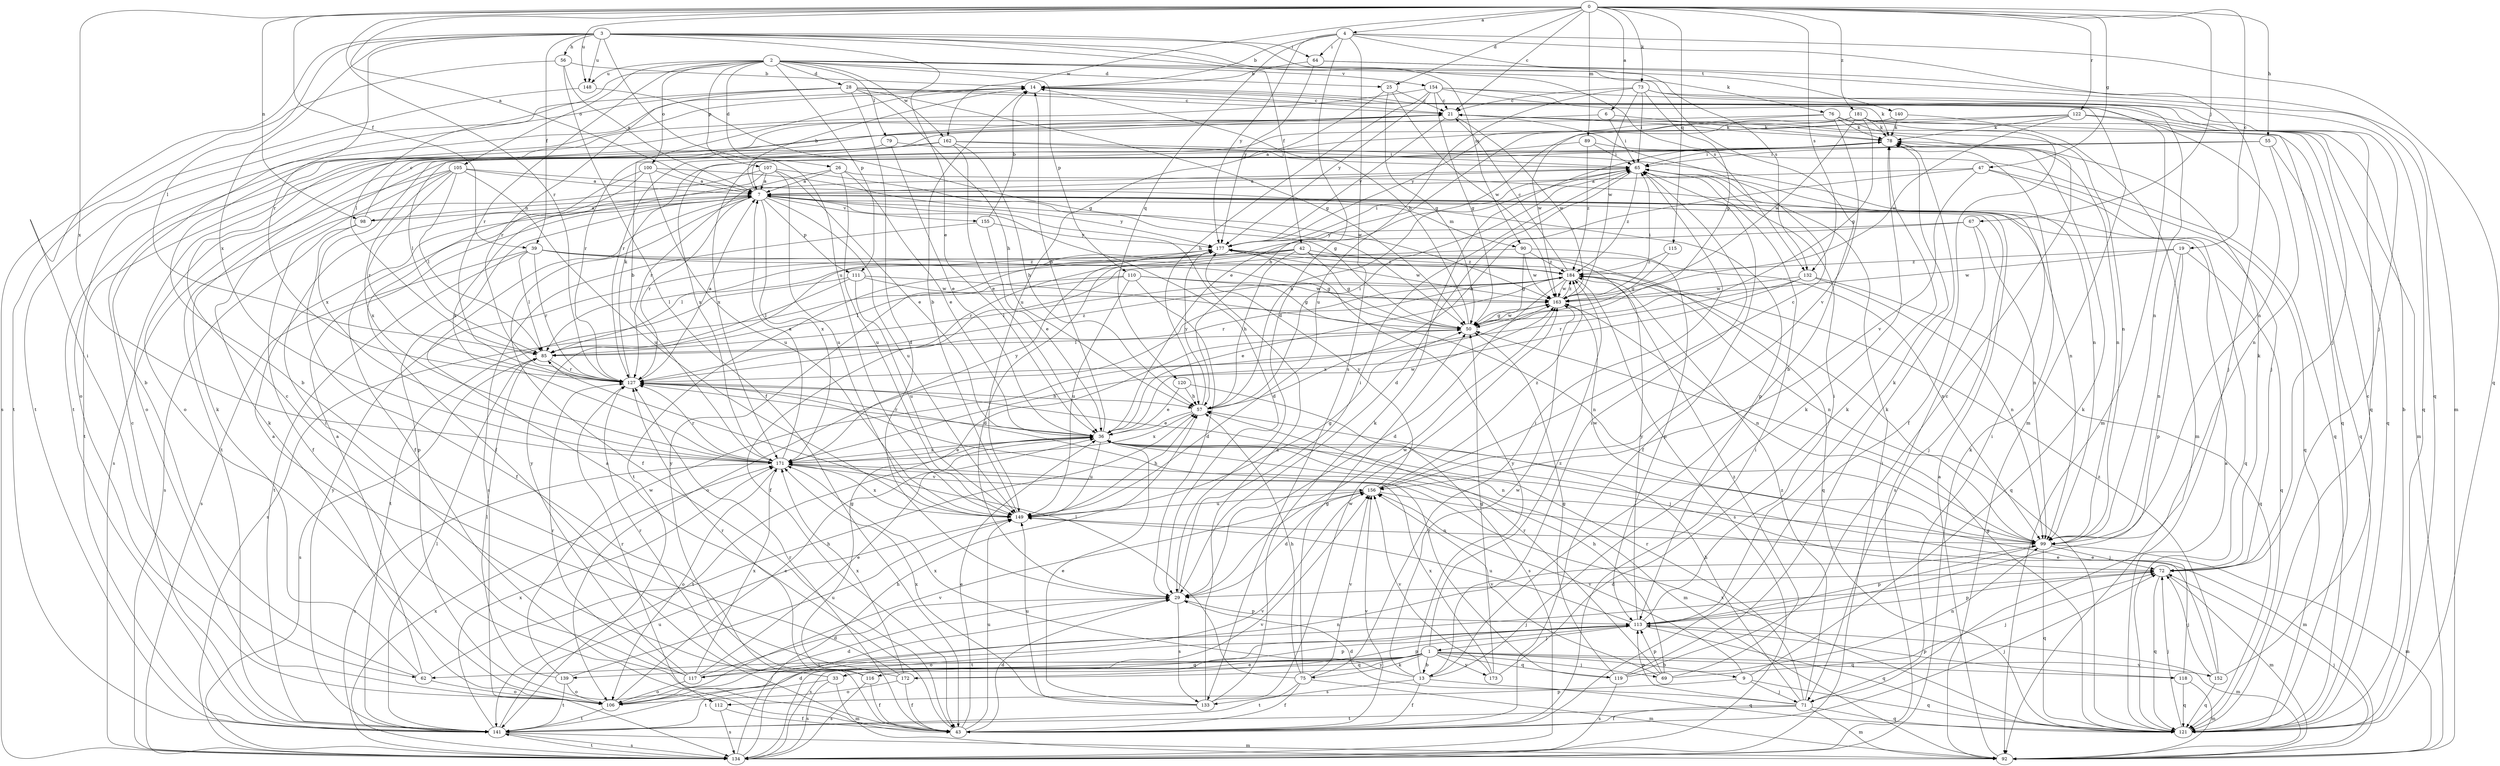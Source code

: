 strict digraph  {
0;
1;
2;
3;
4;
6;
7;
9;
13;
14;
19;
21;
25;
26;
28;
29;
33;
36;
39;
42;
43;
47;
50;
55;
56;
57;
62;
64;
65;
67;
69;
71;
72;
73;
75;
76;
78;
79;
85;
89;
90;
92;
98;
99;
100;
105;
106;
107;
110;
111;
112;
113;
115;
116;
117;
118;
119;
120;
121;
122;
127;
132;
133;
134;
139;
140;
141;
148;
149;
152;
154;
155;
156;
162;
163;
171;
172;
173;
177;
181;
184;
0 -> 4  [label=a];
0 -> 6  [label=a];
0 -> 7  [label=a];
0 -> 19  [label=c];
0 -> 21  [label=c];
0 -> 25  [label=d];
0 -> 39  [label=f];
0 -> 47  [label=g];
0 -> 55  [label=h];
0 -> 67  [label=j];
0 -> 73  [label=k];
0 -> 89  [label=m];
0 -> 98  [label=n];
0 -> 115  [label=q];
0 -> 122  [label=r];
0 -> 127  [label=r];
0 -> 132  [label=s];
0 -> 148  [label=u];
0 -> 162  [label=w];
0 -> 171  [label=x];
0 -> 181  [label=z];
1 -> 9  [label=b];
1 -> 13  [label=b];
1 -> 33  [label=e];
1 -> 62  [label=i];
1 -> 69  [label=j];
1 -> 75  [label=k];
1 -> 116  [label=q];
1 -> 117  [label=q];
1 -> 118  [label=q];
1 -> 119  [label=q];
1 -> 139  [label=t];
1 -> 152  [label=v];
1 -> 172  [label=y];
1 -> 173  [label=y];
1 -> 184  [label=z];
2 -> 13  [label=b];
2 -> 25  [label=d];
2 -> 26  [label=d];
2 -> 28  [label=d];
2 -> 76  [label=k];
2 -> 79  [label=l];
2 -> 85  [label=l];
2 -> 100  [label=o];
2 -> 105  [label=o];
2 -> 107  [label=p];
2 -> 110  [label=p];
2 -> 111  [label=p];
2 -> 127  [label=r];
2 -> 148  [label=u];
2 -> 154  [label=v];
2 -> 162  [label=w];
3 -> 36  [label=e];
3 -> 39  [label=f];
3 -> 42  [label=f];
3 -> 56  [label=h];
3 -> 62  [label=i];
3 -> 64  [label=i];
3 -> 85  [label=l];
3 -> 90  [label=m];
3 -> 127  [label=r];
3 -> 132  [label=s];
3 -> 140  [label=t];
3 -> 148  [label=u];
3 -> 149  [label=u];
3 -> 171  [label=x];
4 -> 14  [label=b];
4 -> 29  [label=d];
4 -> 64  [label=i];
4 -> 71  [label=j];
4 -> 120  [label=q];
4 -> 121  [label=q];
4 -> 132  [label=s];
4 -> 133  [label=s];
4 -> 177  [label=y];
6 -> 65  [label=i];
6 -> 78  [label=k];
6 -> 106  [label=o];
7 -> 14  [label=b];
7 -> 29  [label=d];
7 -> 43  [label=f];
7 -> 71  [label=j];
7 -> 90  [label=m];
7 -> 98  [label=n];
7 -> 111  [label=p];
7 -> 112  [label=p];
7 -> 121  [label=q];
7 -> 127  [label=r];
7 -> 149  [label=u];
7 -> 155  [label=v];
7 -> 171  [label=x];
7 -> 177  [label=y];
9 -> 71  [label=j];
9 -> 78  [label=k];
9 -> 112  [label=p];
9 -> 121  [label=q];
9 -> 156  [label=v];
13 -> 43  [label=f];
13 -> 65  [label=i];
13 -> 78  [label=k];
13 -> 121  [label=q];
13 -> 133  [label=s];
13 -> 163  [label=w];
13 -> 171  [label=x];
13 -> 177  [label=y];
14 -> 21  [label=c];
14 -> 78  [label=k];
14 -> 99  [label=n];
19 -> 99  [label=n];
19 -> 113  [label=p];
19 -> 121  [label=q];
19 -> 163  [label=w];
19 -> 184  [label=z];
21 -> 78  [label=k];
21 -> 127  [label=r];
21 -> 163  [label=w];
21 -> 177  [label=y];
25 -> 21  [label=c];
25 -> 50  [label=g];
25 -> 149  [label=u];
25 -> 163  [label=w];
26 -> 7  [label=a];
26 -> 36  [label=e];
26 -> 99  [label=n];
26 -> 127  [label=r];
26 -> 149  [label=u];
28 -> 21  [label=c];
28 -> 29  [label=d];
28 -> 50  [label=g];
28 -> 57  [label=h];
28 -> 92  [label=m];
28 -> 106  [label=o];
28 -> 127  [label=r];
28 -> 141  [label=t];
29 -> 65  [label=i];
29 -> 113  [label=p];
29 -> 133  [label=s];
29 -> 163  [label=w];
33 -> 65  [label=i];
33 -> 92  [label=m];
33 -> 113  [label=p];
33 -> 127  [label=r];
33 -> 134  [label=s];
33 -> 141  [label=t];
36 -> 14  [label=b];
36 -> 72  [label=j];
36 -> 92  [label=m];
36 -> 99  [label=n];
36 -> 127  [label=r];
36 -> 141  [label=t];
36 -> 149  [label=u];
36 -> 163  [label=w];
36 -> 171  [label=x];
39 -> 50  [label=g];
39 -> 85  [label=l];
39 -> 121  [label=q];
39 -> 127  [label=r];
39 -> 134  [label=s];
39 -> 141  [label=t];
39 -> 184  [label=z];
42 -> 29  [label=d];
42 -> 50  [label=g];
42 -> 57  [label=h];
42 -> 85  [label=l];
42 -> 99  [label=n];
42 -> 121  [label=q];
42 -> 127  [label=r];
42 -> 184  [label=z];
43 -> 7  [label=a];
43 -> 29  [label=d];
43 -> 36  [label=e];
43 -> 65  [label=i];
43 -> 72  [label=j];
43 -> 127  [label=r];
43 -> 149  [label=u];
43 -> 156  [label=v];
47 -> 7  [label=a];
47 -> 57  [label=h];
47 -> 72  [label=j];
47 -> 121  [label=q];
47 -> 156  [label=v];
50 -> 14  [label=b];
50 -> 85  [label=l];
50 -> 163  [label=w];
55 -> 65  [label=i];
55 -> 99  [label=n];
55 -> 121  [label=q];
55 -> 171  [label=x];
56 -> 7  [label=a];
56 -> 14  [label=b];
56 -> 43  [label=f];
56 -> 134  [label=s];
57 -> 36  [label=e];
57 -> 65  [label=i];
57 -> 171  [label=x];
57 -> 177  [label=y];
62 -> 7  [label=a];
62 -> 14  [label=b];
62 -> 57  [label=h];
62 -> 78  [label=k];
62 -> 106  [label=o];
64 -> 14  [label=b];
64 -> 92  [label=m];
64 -> 121  [label=q];
64 -> 177  [label=y];
65 -> 7  [label=a];
65 -> 29  [label=d];
65 -> 43  [label=f];
65 -> 57  [label=h];
65 -> 184  [label=z];
67 -> 99  [label=n];
67 -> 134  [label=s];
67 -> 141  [label=t];
67 -> 177  [label=y];
69 -> 57  [label=h];
69 -> 72  [label=j];
69 -> 113  [label=p];
69 -> 127  [label=r];
69 -> 156  [label=v];
69 -> 184  [label=z];
71 -> 29  [label=d];
71 -> 43  [label=f];
71 -> 57  [label=h];
71 -> 65  [label=i];
71 -> 92  [label=m];
71 -> 113  [label=p];
71 -> 121  [label=q];
71 -> 127  [label=r];
71 -> 141  [label=t];
71 -> 184  [label=z];
72 -> 29  [label=d];
72 -> 78  [label=k];
72 -> 92  [label=m];
72 -> 113  [label=p];
72 -> 121  [label=q];
73 -> 21  [label=c];
73 -> 50  [label=g];
73 -> 65  [label=i];
73 -> 72  [label=j];
73 -> 121  [label=q];
73 -> 149  [label=u];
73 -> 163  [label=w];
75 -> 43  [label=f];
75 -> 50  [label=g];
75 -> 57  [label=h];
75 -> 65  [label=i];
75 -> 85  [label=l];
75 -> 92  [label=m];
75 -> 141  [label=t];
75 -> 156  [label=v];
76 -> 78  [label=k];
76 -> 99  [label=n];
76 -> 106  [label=o];
76 -> 121  [label=q];
76 -> 156  [label=v];
76 -> 177  [label=y];
78 -> 65  [label=i];
78 -> 99  [label=n];
79 -> 36  [label=e];
79 -> 65  [label=i];
79 -> 171  [label=x];
85 -> 127  [label=r];
85 -> 134  [label=s];
85 -> 184  [label=z];
89 -> 65  [label=i];
89 -> 121  [label=q];
89 -> 171  [label=x];
89 -> 184  [label=z];
90 -> 43  [label=f];
90 -> 50  [label=g];
90 -> 113  [label=p];
90 -> 163  [label=w];
90 -> 184  [label=z];
92 -> 7  [label=a];
92 -> 72  [label=j];
98 -> 7  [label=a];
98 -> 21  [label=c];
98 -> 43  [label=f];
98 -> 134  [label=s];
99 -> 72  [label=j];
99 -> 92  [label=m];
99 -> 113  [label=p];
99 -> 121  [label=q];
99 -> 163  [label=w];
100 -> 7  [label=a];
100 -> 43  [label=f];
100 -> 50  [label=g];
100 -> 149  [label=u];
100 -> 171  [label=x];
105 -> 7  [label=a];
105 -> 43  [label=f];
105 -> 85  [label=l];
105 -> 113  [label=p];
105 -> 127  [label=r];
105 -> 134  [label=s];
105 -> 149  [label=u];
105 -> 171  [label=x];
106 -> 29  [label=d];
106 -> 36  [label=e];
106 -> 78  [label=k];
106 -> 99  [label=n];
106 -> 141  [label=t];
106 -> 156  [label=v];
107 -> 7  [label=a];
107 -> 36  [label=e];
107 -> 43  [label=f];
107 -> 141  [label=t];
107 -> 149  [label=u];
107 -> 163  [label=w];
110 -> 29  [label=d];
110 -> 50  [label=g];
110 -> 85  [label=l];
110 -> 134  [label=s];
110 -> 149  [label=u];
110 -> 163  [label=w];
111 -> 85  [label=l];
111 -> 99  [label=n];
111 -> 141  [label=t];
111 -> 149  [label=u];
111 -> 163  [label=w];
112 -> 43  [label=f];
112 -> 127  [label=r];
112 -> 134  [label=s];
113 -> 65  [label=i];
113 -> 78  [label=k];
113 -> 92  [label=m];
113 -> 106  [label=o];
113 -> 121  [label=q];
113 -> 134  [label=s];
113 -> 149  [label=u];
113 -> 177  [label=y];
113 -> 1  [label=j];
115 -> 50  [label=g];
115 -> 184  [label=z];
116 -> 43  [label=f];
116 -> 50  [label=g];
116 -> 127  [label=r];
116 -> 134  [label=s];
116 -> 177  [label=y];
117 -> 7  [label=a];
117 -> 29  [label=d];
117 -> 36  [label=e];
117 -> 72  [label=j];
117 -> 106  [label=o];
117 -> 127  [label=r];
117 -> 171  [label=x];
117 -> 177  [label=y];
118 -> 36  [label=e];
118 -> 92  [label=m];
118 -> 113  [label=p];
118 -> 121  [label=q];
119 -> 21  [label=c];
119 -> 50  [label=g];
119 -> 78  [label=k];
119 -> 99  [label=n];
119 -> 127  [label=r];
119 -> 134  [label=s];
120 -> 36  [label=e];
120 -> 57  [label=h];
120 -> 134  [label=s];
121 -> 7  [label=a];
121 -> 14  [label=b];
121 -> 50  [label=g];
121 -> 72  [label=j];
121 -> 171  [label=x];
122 -> 36  [label=e];
122 -> 78  [label=k];
122 -> 92  [label=m];
122 -> 121  [label=q];
122 -> 127  [label=r];
122 -> 163  [label=w];
127 -> 7  [label=a];
127 -> 57  [label=h];
127 -> 78  [label=k];
132 -> 99  [label=n];
132 -> 121  [label=q];
132 -> 127  [label=r];
132 -> 163  [label=w];
132 -> 171  [label=x];
133 -> 7  [label=a];
133 -> 36  [label=e];
133 -> 78  [label=k];
133 -> 149  [label=u];
133 -> 163  [label=w];
133 -> 171  [label=x];
134 -> 29  [label=d];
134 -> 57  [label=h];
134 -> 65  [label=i];
134 -> 78  [label=k];
134 -> 141  [label=t];
134 -> 156  [label=v];
134 -> 171  [label=x];
139 -> 85  [label=l];
139 -> 106  [label=o];
139 -> 141  [label=t];
139 -> 149  [label=u];
139 -> 163  [label=w];
140 -> 78  [label=k];
140 -> 92  [label=m];
140 -> 163  [label=w];
141 -> 21  [label=c];
141 -> 85  [label=l];
141 -> 92  [label=m];
141 -> 134  [label=s];
141 -> 149  [label=u];
141 -> 156  [label=v];
141 -> 171  [label=x];
141 -> 177  [label=y];
148 -> 50  [label=g];
148 -> 141  [label=t];
149 -> 14  [label=b];
149 -> 50  [label=g];
149 -> 57  [label=h];
149 -> 99  [label=n];
149 -> 171  [label=x];
152 -> 21  [label=c];
152 -> 36  [label=e];
152 -> 72  [label=j];
152 -> 121  [label=q];
152 -> 184  [label=z];
154 -> 21  [label=c];
154 -> 50  [label=g];
154 -> 57  [label=h];
154 -> 92  [label=m];
154 -> 99  [label=n];
154 -> 121  [label=q];
154 -> 141  [label=t];
154 -> 177  [label=y];
155 -> 14  [label=b];
155 -> 36  [label=e];
155 -> 134  [label=s];
155 -> 177  [label=y];
156 -> 21  [label=c];
156 -> 29  [label=d];
156 -> 92  [label=m];
156 -> 149  [label=u];
156 -> 177  [label=y];
156 -> 184  [label=z];
162 -> 36  [label=e];
162 -> 57  [label=h];
162 -> 65  [label=i];
162 -> 85  [label=l];
162 -> 99  [label=n];
162 -> 141  [label=t];
163 -> 50  [label=g];
163 -> 65  [label=i];
163 -> 99  [label=n];
163 -> 184  [label=z];
171 -> 7  [label=a];
171 -> 14  [label=b];
171 -> 36  [label=e];
171 -> 106  [label=o];
171 -> 127  [label=r];
171 -> 134  [label=s];
171 -> 156  [label=v];
171 -> 177  [label=y];
172 -> 14  [label=b];
172 -> 21  [label=c];
172 -> 43  [label=f];
172 -> 106  [label=o];
172 -> 113  [label=p];
172 -> 171  [label=x];
173 -> 50  [label=g];
173 -> 78  [label=k];
173 -> 156  [label=v];
173 -> 171  [label=x];
177 -> 65  [label=i];
177 -> 85  [label=l];
177 -> 163  [label=w];
177 -> 184  [label=z];
181 -> 7  [label=a];
181 -> 43  [label=f];
181 -> 50  [label=g];
181 -> 57  [label=h];
181 -> 72  [label=j];
181 -> 78  [label=k];
181 -> 163  [label=w];
184 -> 21  [label=c];
184 -> 29  [label=d];
184 -> 36  [label=e];
184 -> 85  [label=l];
184 -> 99  [label=n];
184 -> 106  [label=o];
184 -> 127  [label=r];
184 -> 134  [label=s];
184 -> 163  [label=w];
}
